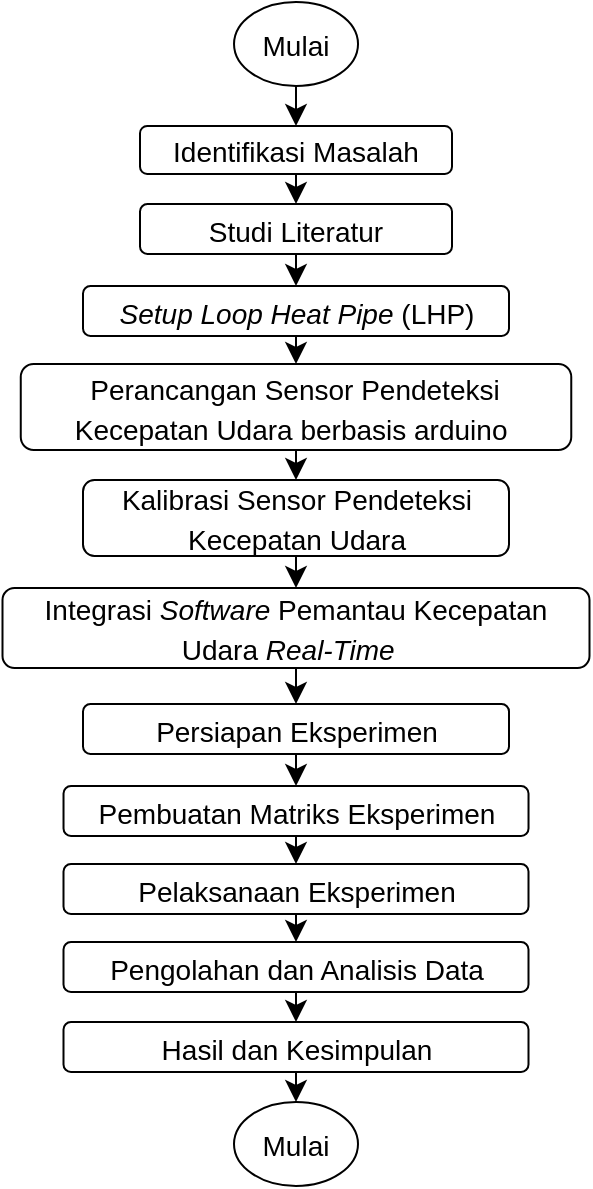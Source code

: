 <mxfile version="23.1.2" type="github">
  <diagram name="Halaman-1" id="sGjm4Od8pGnF-seUHSu9">
    <mxGraphModel dx="1920" dy="910" grid="0" gridSize="10" guides="1" tooltips="1" connect="1" arrows="1" fold="1" page="0" pageScale="1" pageWidth="827" pageHeight="1169" math="0" shadow="0">
      <root>
        <mxCell id="0" />
        <mxCell id="1" parent="0" />
        <mxCell id="dJPWPNYDly5iEPzZPAee-19" style="edgeStyle=none;curved=1;rounded=0;orthogonalLoop=1;jettySize=auto;html=1;exitX=0.5;exitY=1;exitDx=0;exitDy=0;entryX=0.5;entryY=0;entryDx=0;entryDy=0;fontSize=12;startSize=8;endSize=8;" edge="1" parent="1" source="dJPWPNYDly5iEPzZPAee-1" target="dJPWPNYDly5iEPzZPAee-2">
          <mxGeometry relative="1" as="geometry" />
        </mxCell>
        <mxCell id="dJPWPNYDly5iEPzZPAee-1" value="&lt;font style=&quot;font-size: 14px;&quot;&gt;Mulai&lt;/font&gt;" style="ellipse;whiteSpace=wrap;html=1;fontSize=16;" vertex="1" parent="1">
          <mxGeometry x="-354.99" y="-43" width="62" height="42" as="geometry" />
        </mxCell>
        <mxCell id="dJPWPNYDly5iEPzZPAee-20" style="edgeStyle=none;curved=1;rounded=0;orthogonalLoop=1;jettySize=auto;html=1;exitX=0.5;exitY=1;exitDx=0;exitDy=0;entryX=0.5;entryY=0;entryDx=0;entryDy=0;fontSize=12;startSize=8;endSize=8;" edge="1" parent="1" source="dJPWPNYDly5iEPzZPAee-2" target="dJPWPNYDly5iEPzZPAee-3">
          <mxGeometry relative="1" as="geometry" />
        </mxCell>
        <mxCell id="dJPWPNYDly5iEPzZPAee-2" value="&lt;font style=&quot;font-size: 14px;&quot;&gt;Identifikasi Masalah&lt;/font&gt;" style="rounded=1;whiteSpace=wrap;html=1;fontSize=16;" vertex="1" parent="1">
          <mxGeometry x="-402" y="19" width="156" height="24" as="geometry" />
        </mxCell>
        <mxCell id="dJPWPNYDly5iEPzZPAee-21" style="edgeStyle=none;curved=1;rounded=0;orthogonalLoop=1;jettySize=auto;html=1;exitX=0.5;exitY=1;exitDx=0;exitDy=0;entryX=0.5;entryY=0;entryDx=0;entryDy=0;fontSize=12;startSize=8;endSize=8;" edge="1" parent="1" source="dJPWPNYDly5iEPzZPAee-3" target="dJPWPNYDly5iEPzZPAee-4">
          <mxGeometry relative="1" as="geometry" />
        </mxCell>
        <mxCell id="dJPWPNYDly5iEPzZPAee-3" value="&lt;font style=&quot;font-size: 14px;&quot;&gt;Studi Literatur&lt;/font&gt;" style="rounded=1;whiteSpace=wrap;html=1;fontSize=16;" vertex="1" parent="1">
          <mxGeometry x="-402" y="58" width="156" height="25" as="geometry" />
        </mxCell>
        <mxCell id="dJPWPNYDly5iEPzZPAee-22" style="edgeStyle=none;curved=1;rounded=0;orthogonalLoop=1;jettySize=auto;html=1;exitX=0.5;exitY=1;exitDx=0;exitDy=0;entryX=0.5;entryY=0;entryDx=0;entryDy=0;fontSize=12;startSize=8;endSize=8;" edge="1" parent="1" source="dJPWPNYDly5iEPzZPAee-4" target="dJPWPNYDly5iEPzZPAee-8">
          <mxGeometry relative="1" as="geometry" />
        </mxCell>
        <mxCell id="dJPWPNYDly5iEPzZPAee-4" value="&lt;font style=&quot;font-size: 14px;&quot;&gt;&lt;i&gt;Setup Loop Heat Pipe&amp;nbsp;&lt;/i&gt;(LHP)&lt;/font&gt;" style="rounded=1;whiteSpace=wrap;html=1;fontSize=16;" vertex="1" parent="1">
          <mxGeometry x="-430.5" y="99" width="213" height="25" as="geometry" />
        </mxCell>
        <mxCell id="dJPWPNYDly5iEPzZPAee-23" style="edgeStyle=none;curved=1;rounded=0;orthogonalLoop=1;jettySize=auto;html=1;exitX=0.5;exitY=1;exitDx=0;exitDy=0;entryX=0.5;entryY=0;entryDx=0;entryDy=0;fontSize=12;startSize=8;endSize=8;" edge="1" parent="1" source="dJPWPNYDly5iEPzZPAee-8" target="dJPWPNYDly5iEPzZPAee-9">
          <mxGeometry relative="1" as="geometry" />
        </mxCell>
        <mxCell id="dJPWPNYDly5iEPzZPAee-8" value="&lt;font style=&quot;font-size: 14px;&quot;&gt;Perancangan Sensor Pendeteksi Kecepatan Udara berbasis arduino&amp;nbsp;&lt;/font&gt;" style="rounded=1;whiteSpace=wrap;html=1;fontSize=16;" vertex="1" parent="1">
          <mxGeometry x="-461.62" y="138" width="275.25" height="43" as="geometry" />
        </mxCell>
        <mxCell id="dJPWPNYDly5iEPzZPAee-24" style="edgeStyle=none;curved=1;rounded=0;orthogonalLoop=1;jettySize=auto;html=1;exitX=0.5;exitY=1;exitDx=0;exitDy=0;entryX=0.5;entryY=0;entryDx=0;entryDy=0;fontSize=12;startSize=8;endSize=8;" edge="1" parent="1" source="dJPWPNYDly5iEPzZPAee-9" target="dJPWPNYDly5iEPzZPAee-10">
          <mxGeometry relative="1" as="geometry" />
        </mxCell>
        <mxCell id="dJPWPNYDly5iEPzZPAee-9" value="&lt;font style=&quot;font-size: 14px;&quot;&gt;Kalibrasi Sensor Pendeteksi Kecepatan Udara&lt;/font&gt;" style="rounded=1;whiteSpace=wrap;html=1;fontSize=16;" vertex="1" parent="1">
          <mxGeometry x="-430.5" y="196" width="213" height="38" as="geometry" />
        </mxCell>
        <mxCell id="dJPWPNYDly5iEPzZPAee-26" style="edgeStyle=none;curved=1;rounded=0;orthogonalLoop=1;jettySize=auto;html=1;exitX=0.5;exitY=1;exitDx=0;exitDy=0;entryX=0.5;entryY=0;entryDx=0;entryDy=0;fontSize=12;startSize=8;endSize=8;" edge="1" parent="1" source="dJPWPNYDly5iEPzZPAee-10" target="dJPWPNYDly5iEPzZPAee-11">
          <mxGeometry relative="1" as="geometry" />
        </mxCell>
        <mxCell id="dJPWPNYDly5iEPzZPAee-10" value="&lt;font style=&quot;font-size: 14px;&quot;&gt;Integrasi &lt;i&gt;Software &lt;/i&gt;Pemantau&amp;nbsp;Kecepatan Udara &lt;i&gt;Real-Time&lt;/i&gt;&amp;nbsp;&amp;nbsp;&lt;/font&gt;" style="rounded=1;whiteSpace=wrap;html=1;fontSize=16;" vertex="1" parent="1">
          <mxGeometry x="-470.75" y="250" width="293.5" height="40" as="geometry" />
        </mxCell>
        <mxCell id="dJPWPNYDly5iEPzZPAee-27" style="edgeStyle=none;curved=1;rounded=0;orthogonalLoop=1;jettySize=auto;html=1;exitX=0.5;exitY=1;exitDx=0;exitDy=0;entryX=0.5;entryY=0;entryDx=0;entryDy=0;fontSize=12;startSize=8;endSize=8;" edge="1" parent="1" source="dJPWPNYDly5iEPzZPAee-11" target="dJPWPNYDly5iEPzZPAee-12">
          <mxGeometry relative="1" as="geometry" />
        </mxCell>
        <mxCell id="dJPWPNYDly5iEPzZPAee-11" value="&lt;font style=&quot;font-size: 14px;&quot;&gt;Persiapan Eksperimen&lt;/font&gt;" style="rounded=1;whiteSpace=wrap;html=1;fontSize=16;" vertex="1" parent="1">
          <mxGeometry x="-430.5" y="308" width="213" height="25" as="geometry" />
        </mxCell>
        <mxCell id="dJPWPNYDly5iEPzZPAee-28" style="edgeStyle=none;curved=1;rounded=0;orthogonalLoop=1;jettySize=auto;html=1;exitX=0.5;exitY=1;exitDx=0;exitDy=0;entryX=0.5;entryY=0;entryDx=0;entryDy=0;fontSize=12;startSize=8;endSize=8;" edge="1" parent="1" source="dJPWPNYDly5iEPzZPAee-12" target="dJPWPNYDly5iEPzZPAee-13">
          <mxGeometry relative="1" as="geometry" />
        </mxCell>
        <mxCell id="dJPWPNYDly5iEPzZPAee-12" value="&lt;font style=&quot;font-size: 14px;&quot;&gt;Pembuatan Matriks Eksperimen&lt;/font&gt;" style="rounded=1;whiteSpace=wrap;html=1;fontSize=16;" vertex="1" parent="1">
          <mxGeometry x="-440.24" y="349" width="232.5" height="25" as="geometry" />
        </mxCell>
        <mxCell id="dJPWPNYDly5iEPzZPAee-29" style="edgeStyle=none;curved=1;rounded=0;orthogonalLoop=1;jettySize=auto;html=1;exitX=0.5;exitY=1;exitDx=0;exitDy=0;entryX=0.5;entryY=0;entryDx=0;entryDy=0;fontSize=12;startSize=8;endSize=8;" edge="1" parent="1" source="dJPWPNYDly5iEPzZPAee-13" target="dJPWPNYDly5iEPzZPAee-14">
          <mxGeometry relative="1" as="geometry" />
        </mxCell>
        <mxCell id="dJPWPNYDly5iEPzZPAee-13" value="&lt;font style=&quot;font-size: 14px;&quot;&gt;Pelaksanaan Eksperimen&lt;/font&gt;" style="rounded=1;whiteSpace=wrap;html=1;fontSize=16;" vertex="1" parent="1">
          <mxGeometry x="-440.25" y="388" width="232.5" height="25" as="geometry" />
        </mxCell>
        <mxCell id="dJPWPNYDly5iEPzZPAee-30" style="edgeStyle=none;curved=1;rounded=0;orthogonalLoop=1;jettySize=auto;html=1;exitX=0.5;exitY=1;exitDx=0;exitDy=0;entryX=0.5;entryY=0;entryDx=0;entryDy=0;fontSize=12;startSize=8;endSize=8;" edge="1" parent="1" source="dJPWPNYDly5iEPzZPAee-14" target="dJPWPNYDly5iEPzZPAee-15">
          <mxGeometry relative="1" as="geometry" />
        </mxCell>
        <mxCell id="dJPWPNYDly5iEPzZPAee-14" value="&lt;font style=&quot;font-size: 14px;&quot;&gt;Pengolahan dan Analisis Data&lt;/font&gt;" style="rounded=1;whiteSpace=wrap;html=1;fontSize=16;" vertex="1" parent="1">
          <mxGeometry x="-440.25" y="427" width="232.5" height="25" as="geometry" />
        </mxCell>
        <mxCell id="dJPWPNYDly5iEPzZPAee-31" style="edgeStyle=none;curved=1;rounded=0;orthogonalLoop=1;jettySize=auto;html=1;fontSize=12;startSize=8;endSize=8;" edge="1" parent="1" source="dJPWPNYDly5iEPzZPAee-15" target="dJPWPNYDly5iEPzZPAee-16">
          <mxGeometry relative="1" as="geometry" />
        </mxCell>
        <mxCell id="dJPWPNYDly5iEPzZPAee-15" value="&lt;font style=&quot;font-size: 14px;&quot;&gt;Hasil dan Kesimpulan&lt;/font&gt;" style="rounded=1;whiteSpace=wrap;html=1;fontSize=16;" vertex="1" parent="1">
          <mxGeometry x="-440.25" y="467" width="232.5" height="25" as="geometry" />
        </mxCell>
        <mxCell id="dJPWPNYDly5iEPzZPAee-16" value="&lt;font style=&quot;font-size: 14px;&quot;&gt;Mulai&lt;/font&gt;" style="ellipse;whiteSpace=wrap;html=1;fontSize=16;" vertex="1" parent="1">
          <mxGeometry x="-355" y="507" width="62" height="42" as="geometry" />
        </mxCell>
      </root>
    </mxGraphModel>
  </diagram>
</mxfile>
